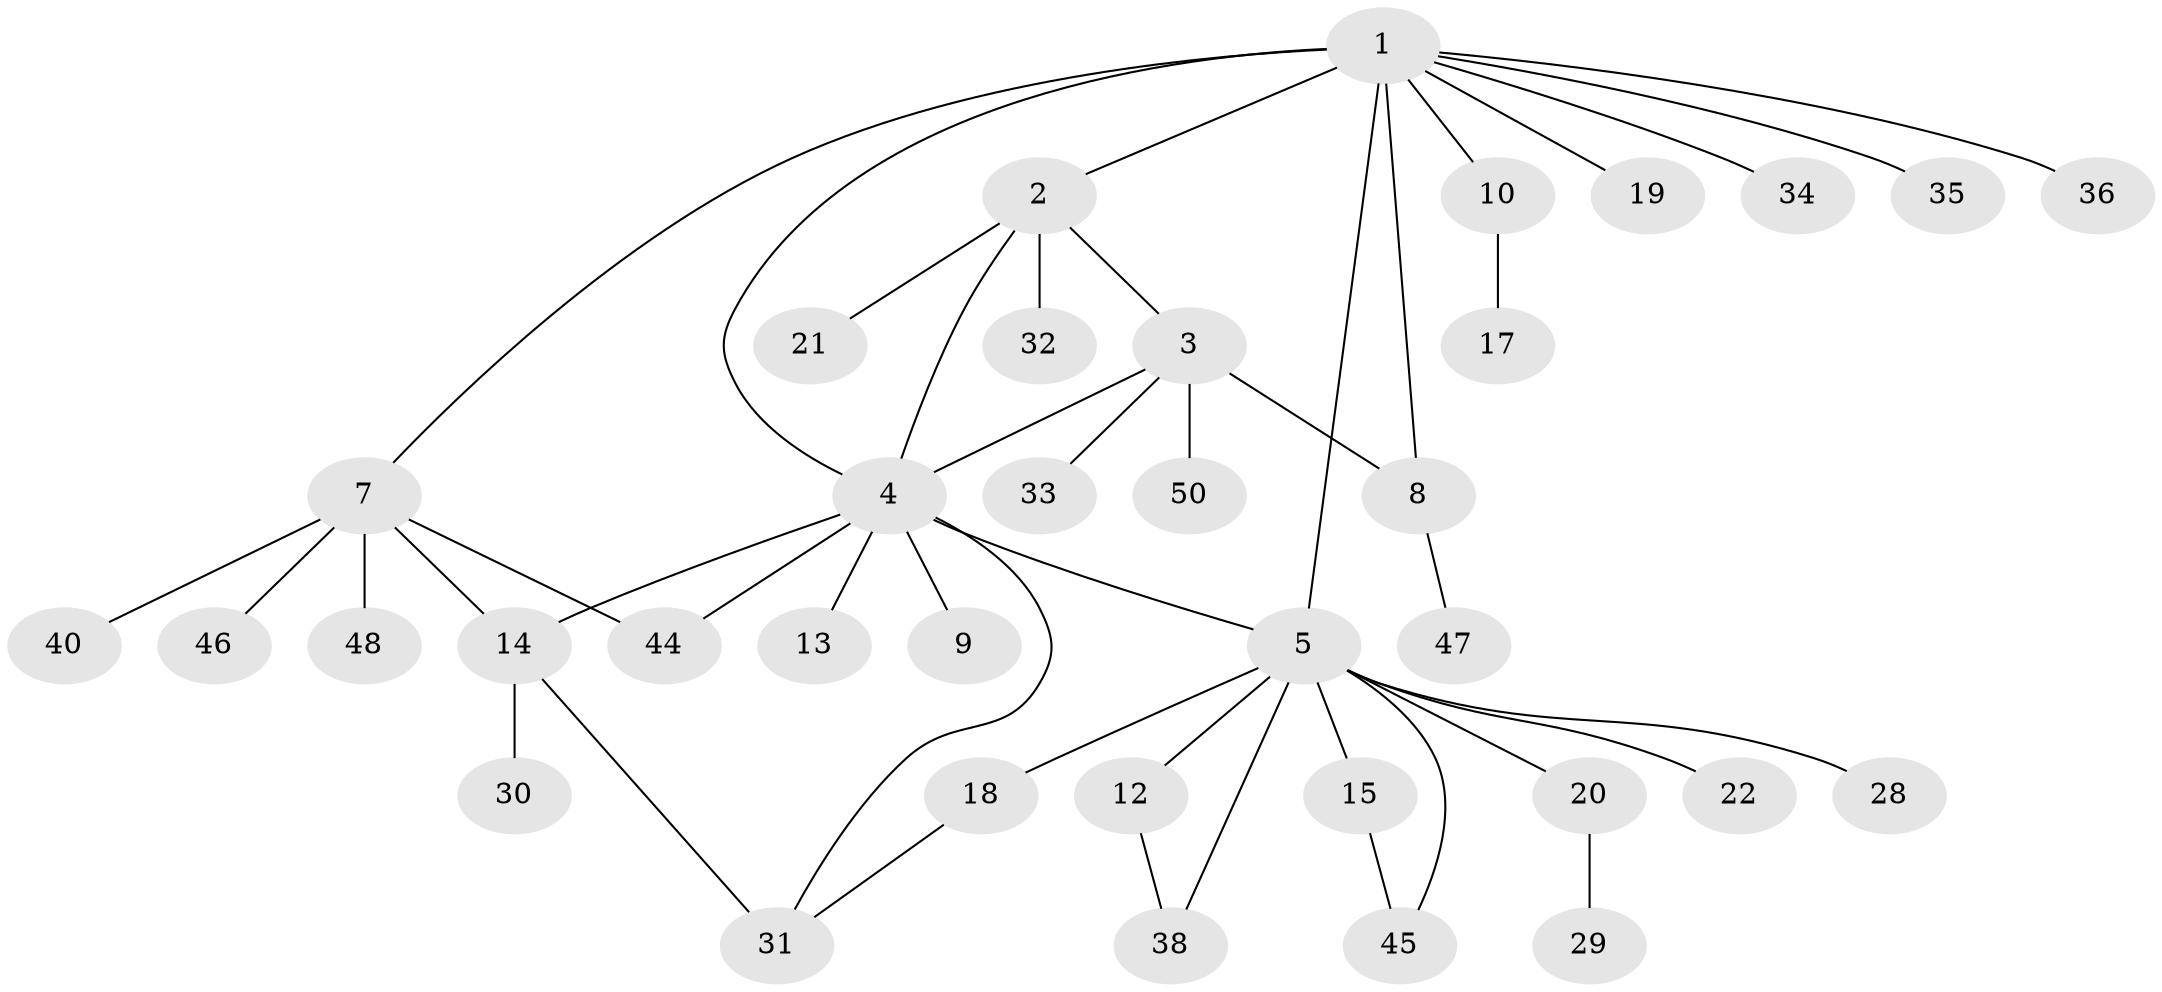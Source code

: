 // Generated by graph-tools (version 1.1) at 2025/23/03/03/25 07:23:54]
// undirected, 36 vertices, 45 edges
graph export_dot {
graph [start="1"]
  node [color=gray90,style=filled];
  1 [super="+16"];
  2 [super="+27"];
  3 [super="+11"];
  4 [super="+49"];
  5 [super="+6"];
  7 [super="+25"];
  8 [super="+23"];
  9;
  10 [super="+37"];
  12;
  13 [super="+52"];
  14 [super="+24"];
  15 [super="+43"];
  17;
  18 [super="+39"];
  19;
  20 [super="+26"];
  21 [super="+41"];
  22;
  28;
  29;
  30;
  31 [super="+51"];
  32;
  33;
  34;
  35;
  36;
  38;
  40 [super="+42"];
  44;
  45;
  46;
  47;
  48;
  50;
  1 -- 2;
  1 -- 4;
  1 -- 5 [weight=2];
  1 -- 7;
  1 -- 8;
  1 -- 10;
  1 -- 19;
  1 -- 34;
  1 -- 35;
  1 -- 36;
  2 -- 3;
  2 -- 4;
  2 -- 21;
  2 -- 32;
  3 -- 4;
  3 -- 8;
  3 -- 33;
  3 -- 50;
  4 -- 5;
  4 -- 9;
  4 -- 13;
  4 -- 14;
  4 -- 44;
  4 -- 31;
  5 -- 12;
  5 -- 15;
  5 -- 18;
  5 -- 20;
  5 -- 28;
  5 -- 38;
  5 -- 45;
  5 -- 22;
  7 -- 14;
  7 -- 40;
  7 -- 44;
  7 -- 46;
  7 -- 48 [weight=2];
  8 -- 47;
  10 -- 17;
  12 -- 38;
  14 -- 31 [weight=2];
  14 -- 30;
  15 -- 45;
  18 -- 31;
  20 -- 29;
}
